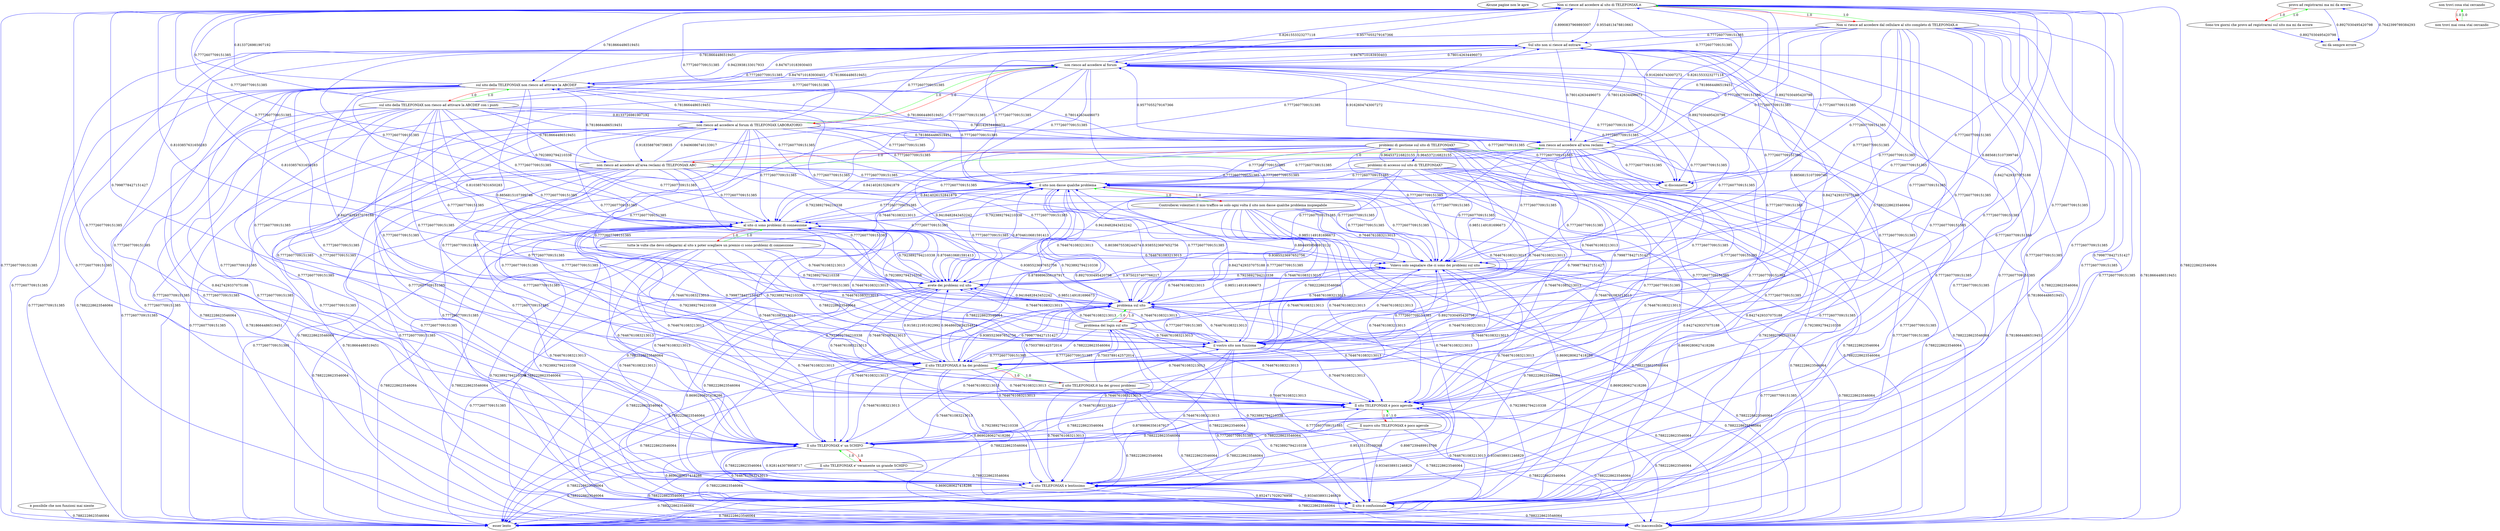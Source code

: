 digraph rawGraph {
"Alcune pagine non le apre";"il sito non dasse qualche problema";"Controllerei volentieri il mio traffico se solo ogni volta il sito non dasse qualche problema inspiegabile";"Il sito TELEFONIAX è poco agevole";"Il nuovo sito TELEFONIAX è poco agevole";"Il sito TELEFONIAX e' un SCHIFO";"Il sito TELEFONIAX e' veramente un grande SCHIFO";"Il sito è confusionale";"Non si riesce ad accedere al sito di TELEFONIAX.it";"Non si riesce ad accedere dal cellulare al sito completo di TELEFONIAX.it";"provo ad registrarmi ma mi da errore";"Sono tre giorni che provo ad registrarmi sul sito ma mi da errore";"Sul sito non si riesce ad entrare";"Volevo solo segnalare che ci sono dei problemi sul sito";"avete dei problemi sul sito";"esser lento";"il sito TELEFONIAX è lentissimo";"il sito TELEFONIAX.it ha dei problemi";"il sito TELEFONIAX.it ha dei grossi problemi";"il vostro sito non funziona";"mi dà sempre errore";"non riesco ad accedere al forum";"non riesco ad accedere al forum di TELEFONIAX LABORATORIO";"non riesco ad accedere all'area reclami";"non riesco ad accedere all'area reclami di TELEFONIAX ABC";"non trovi cosa stai cercando";"non trovi mai cosa stai cercando";"problema sul sito";"problema del login sul sito";"problemi di gestione sul sito di TELEFONIAX?";"problemi di accesso sul sito di TELEFONIAX?";"si disconnette";"sito inaccessibile";"sul sito della TELEFONIAX non riesco ad attivare la ABCDEF";"sul sito della TELEFONIAX non riesco ad attivare la ABCDEF con i punti";"al sito ci sono problemi di connessione";"tutte le volte che devo collegarmi al sito x poter scegliere un premio ci sono problemi di connessione";"è possibile che non funzioni mai niente";"Controllerei volentieri il mio traffico se solo ogni volta il sito non dasse qualche problema inspiegabile" -> "il sito non dasse qualche problema" [label=1.0] [color=green]
"il sito non dasse qualche problema" -> "Controllerei volentieri il mio traffico se solo ogni volta il sito non dasse qualche problema inspiegabile" [label=1.0] [color=red]
"Il nuovo sito TELEFONIAX è poco agevole" -> "Il sito TELEFONIAX è poco agevole" [label=1.0] [color=green]
"Il sito TELEFONIAX è poco agevole" -> "Il nuovo sito TELEFONIAX è poco agevole" [label=1.0] [color=red]
"Il sito TELEFONIAX e' veramente un grande SCHIFO" -> "Il sito TELEFONIAX e' un SCHIFO" [label=1.0] [color=green]
"Il sito TELEFONIAX e' un SCHIFO" -> "Il sito TELEFONIAX e' veramente un grande SCHIFO" [label=1.0] [color=red]
"Il sito TELEFONIAX e' un SCHIFO" -> "Il sito TELEFONIAX è poco agevole" [label=0.8789896356167917] [color=blue]
"Il sito TELEFONIAX è poco agevole" -> "Il sito TELEFONIAX e' un SCHIFO" [label=0.7882228623546064] [color=blue]
"Il sito TELEFONIAX è poco agevole" -> "Il sito è confusionale" [label=0.9334038931246829] [color=blue]
"Il sito è confusionale" -> "Il sito TELEFONIAX è poco agevole" [label=0.7646761083213013] [color=blue]
"il sito non dasse qualche problema" -> "Il sito è confusionale" [label=0.8690280627418286] [color=blue]
"Il sito TELEFONIAX e' un SCHIFO" -> "Il sito è confusionale" [label=0.8690280627418286] [color=blue]
"Non si riesce ad accedere dal cellulare al sito completo di TELEFONIAX.it" -> "Non si riesce ad accedere al sito di TELEFONIAX.it" [label=1.0] [color=green]
"Non si riesce ad accedere al sito di TELEFONIAX.it" -> "Non si riesce ad accedere dal cellulare al sito completo di TELEFONIAX.it" [label=1.0] [color=red]
"Non si riesce ad accedere al sito di TELEFONIAX.it" -> "il sito non dasse qualche problema" [label=0.7772607709151385] [color=blue]
"Sono tre giorni che provo ad registrarmi sul sito ma mi da errore" -> "provo ad registrarmi ma mi da errore" [label=1.0] [color=green]
"provo ad registrarmi ma mi da errore" -> "Sono tre giorni che provo ad registrarmi sul sito ma mi da errore" [label=1.0] [color=red]
"Non si riesce ad accedere al sito di TELEFONIAX.it" -> "Sul sito non si riesce ad entrare" [label=0.9554813478810663] [color=blue]
"Sul sito non si riesce ad entrare" -> "Non si riesce ad accedere al sito di TELEFONIAX.it" [label=0.8990837969893007] [color=blue]
"Sul sito non si riesce ad entrare" -> "il sito non dasse qualche problema" [label=0.7772607709151385] [color=blue]
"Volevo solo segnalare che ci sono dei problemi sul sito" -> "il sito non dasse qualche problema" [label=0.7772607709151385] [color=blue]
"Non si riesce ad accedere al sito di TELEFONIAX.it" -> "avete dei problemi sul sito" [label=0.8103857631650283] [color=blue]
"Sul sito non si riesce ad entrare" -> "avete dei problemi sul sito" [label=0.8103857631650283] [color=blue]
"il sito non dasse qualche problema" -> "avete dei problemi sul sito" [label=0.8704610681591413] [color=blue]
"avete dei problemi sul sito" -> "il sito non dasse qualche problema" [label=0.7772607709151385] [color=blue]
"avete dei problemi sul sito" -> "Volevo solo segnalare che ci sono dei problemi sul sito" [label=0.7923892794210338] [color=blue]
"Volevo solo segnalare che ci sono dei problemi sul sito" -> "avete dei problemi sul sito" [label=0.9750237407766217] [color=blue]
"Il sito è confusionale" -> "esser lento" [label=0.7882228623546064] [color=blue]
"Il sito TELEFONIAX è poco agevole" -> "esser lento" [label=0.7882228623546064] [color=blue]
"il sito TELEFONIAX è lentissimo" -> "Il sito è confusionale" [label=0.9334038931246829] [color=blue]
"Il sito è confusionale" -> "il sito TELEFONIAX è lentissimo" [label=0.8524717029276956] [color=blue]
"il sito TELEFONIAX è lentissimo" -> "esser lento" [label=0.7882228623546064] [color=blue]
"Il sito TELEFONIAX è poco agevole" -> "il sito TELEFONIAX è lentissimo" [label=0.95135135109268] [color=blue]
"il sito TELEFONIAX è lentissimo" -> "Il sito TELEFONIAX è poco agevole" [label=0.8987239489915798] [color=blue]
"il sito non dasse qualche problema" -> "il sito TELEFONIAX è lentissimo" [label=0.7923892794210338] [color=blue]
"Il sito TELEFONIAX e' un SCHIFO" -> "il sito TELEFONIAX è lentissimo" [label=0.9281443078958717] [color=blue]
"il sito TELEFONIAX è lentissimo" -> "Il sito TELEFONIAX e' un SCHIFO" [label=0.7882228623546064] [color=blue]
"il sito TELEFONIAX.it ha dei grossi problemi" -> "il sito TELEFONIAX.it ha dei problemi" [label=1.0] [color=green]
"il sito TELEFONIAX.it ha dei problemi" -> "il sito TELEFONIAX.it ha dei grossi problemi" [label=1.0] [color=red]
"il sito TELEFONIAX.it ha dei problemi" -> "il sito non dasse qualche problema" [label=0.8789896356167917] [color=blue]
"il sito non dasse qualche problema" -> "il sito TELEFONIAX.it ha dei problemi" [label=0.8927030495420798] [color=blue]
"il sito TELEFONIAX.it ha dei problemi" -> "il sito TELEFONIAX è lentissimo" [label=0.7923892794210338] [color=blue]
"Volevo solo segnalare che ci sono dei problemi sul sito" -> "il sito TELEFONIAX.it ha dei problemi" [label=0.8927030495420798] [color=blue]
"il sito TELEFONIAX.it ha dei problemi" -> "avete dei problemi sul sito" [label=0.9648602924254824] [color=blue]
"avete dei problemi sul sito" -> "il sito TELEFONIAX.it ha dei problemi" [label=0.9158121951922992] [color=blue]
"il sito TELEFONIAX.it ha dei problemi" -> "Il sito è confusionale" [label=0.8690280627418286] [color=blue]
"Non si riesce ad accedere al sito di TELEFONIAX.it" -> "il sito TELEFONIAX.it ha dei problemi" [label=0.7998778427151427] [color=blue]
"il sito non dasse qualche problema" -> "il vostro sito non funziona" [label=0.8427429337075188] [color=blue]
"il vostro sito non funziona" -> "il sito non dasse qualche problema" [label=0.7772607709151385] [color=blue]
"Non si riesce ad accedere al sito di TELEFONIAX.it" -> "il vostro sito non funziona" [label=0.8427429337075188] [color=blue]
"Sul sito non si riesce ad entrare" -> "il vostro sito non funziona" [label=0.8427429337075188] [color=blue]
"mi dà sempre errore" -> "provo ad registrarmi ma mi da errore" [label=0.7642399789384293] [color=blue]
"provo ad registrarmi ma mi da errore" -> "mi dà sempre errore" [label=0.8927030495420798] [color=blue]
"Sono tre giorni che provo ad registrarmi sul sito ma mi da errore" -> "mi dà sempre errore" [label=0.8927030495420798] [color=blue]
"non riesco ad accedere al forum di TELEFONIAX LABORATORIO" -> "non riesco ad accedere al forum" [label=1.0] [color=green]
"non riesco ad accedere al forum" -> "non riesco ad accedere al forum di TELEFONIAX LABORATORIO" [label=1.0] [color=red]
"Non si riesce ad accedere al sito di TELEFONIAX.it" -> "non riesco ad accedere al forum" [label=0.9577055279167366] [color=blue]
"non riesco ad accedere al forum" -> "Non si riesce ad accedere al sito di TELEFONIAX.it" [label=0.8261553323277118] [color=blue]
"Sul sito non si riesce ad entrare" -> "non riesco ad accedere al forum" [label=0.8476710183930403] [color=blue]
"non riesco ad accedere al forum" -> "Sul sito non si riesce ad entrare" [label=0.780142634496073] [color=blue]
"non riesco ad accedere all'area reclami di TELEFONIAX ABC" -> "non riesco ad accedere all'area reclami" [label=1.0] [color=green]
"non riesco ad accedere all'area reclami" -> "non riesco ad accedere all'area reclami di TELEFONIAX ABC" [label=1.0] [color=red]
"non riesco ad accedere al forum" -> "non riesco ad accedere all'area reclami" [label=0.9162604743007272] [color=blue]
"non riesco ad accedere all'area reclami" -> "non riesco ad accedere al forum" [label=0.9577055279167366] [color=blue]
"non riesco ad accedere al forum di TELEFONIAX LABORATORIO" -> "non riesco ad accedere all'area reclami di TELEFONIAX ABC" [label=0.9183588706739835] [color=blue]
"non riesco ad accedere all'area reclami di TELEFONIAX ABC" -> "non riesco ad accedere al forum di TELEFONIAX LABORATORIO" [label=0.9406086740133917] [color=blue]
"Non si riesce ad accedere al sito di TELEFONIAX.it" -> "non riesco ad accedere all'area reclami" [label=0.9162604743007272] [color=blue]
"non riesco ad accedere all'area reclami" -> "Non si riesce ad accedere al sito di TELEFONIAX.it" [label=0.8261553323277118] [color=blue]
"non riesco ad accedere all'area reclami" -> "Sul sito non si riesce ad entrare" [label=0.780142634496073] [color=blue]
"Sul sito non si riesce ad entrare" -> "non riesco ad accedere all'area reclami" [label=0.780142634496073] [color=blue]
"non trovi mai cosa stai cercando" -> "non trovi cosa stai cercando" [label=1.0] [color=green]
"non trovi cosa stai cercando" -> "non trovi mai cosa stai cercando" [label=1.0] [color=red]
"problema del login sul sito" -> "problema sul sito" [label=1.0] [color=green]
"problema sul sito" -> "problema del login sul sito" [label=1.0] [color=red]
"problema sul sito" -> "il sito non dasse qualche problema" [label=0.7772607709151385] [color=blue]
"il sito non dasse qualche problema" -> "problema sul sito" [label=0.9385523697652756] [color=blue]
"Volevo solo segnalare che ci sono dei problemi sul sito" -> "problema sul sito" [label=0.9851149181696673] [color=blue]
"avete dei problemi sul sito" -> "problema sul sito" [label=0.9851149181696673] [color=blue]
"problema sul sito" -> "avete dei problemi sul sito" [label=0.9418482843452242] [color=blue]
"Non si riesce ad accedere al sito di TELEFONIAX.it" -> "problema sul sito" [label=0.8856815107399746] [color=blue]
"Sul sito non si riesce ad entrare" -> "problema sul sito" [label=0.8856815107399746] [color=blue]
"il sito TELEFONIAX.it ha dei problemi" -> "problema sul sito" [label=0.9385523697652756] [color=blue]
"problema sul sito" -> "il sito TELEFONIAX.it ha dei problemi" [label=0.7998778427151427] [color=blue]
"il sito TELEFONIAX.it ha dei grossi problemi" -> "problema del login sul sito" [label=0.7503789142572014] [color=blue]
"problemi di gestione sul sito di TELEFONIAX?" -> "il sito non dasse qualche problema" [label=0.7772607709151385] [color=blue]
"problemi di gestione sul sito di TELEFONIAX?" -> "il sito TELEFONIAX è lentissimo" [label=0.8427429337075188] [color=blue]
"problemi di gestione sul sito di TELEFONIAX?" -> "avete dei problemi sul sito" [label=0.9418482843452242] [color=blue]
"problemi di gestione sul sito di TELEFONIAX?" -> "problema sul sito" [label=0.9851149181696673] [color=blue]
"problemi di gestione sul sito di TELEFONIAX?" -> "il sito TELEFONIAX.it ha dei problemi" [label=0.7998778427151427] [color=blue]
"problemi di gestione sul sito di TELEFONIAX?" -> "Il sito TELEFONIAX è poco agevole" [label=0.7772607709151385] [color=blue]
"problemi di accesso sul sito di TELEFONIAX?" -> "il sito non dasse qualche problema" [label=0.7772607709151385] [color=blue]
"problemi di accesso sul sito di TELEFONIAX?" -> "il sito TELEFONIAX è lentissimo" [label=0.8427429337075188] [color=blue]
"problemi di accesso sul sito di TELEFONIAX?" -> "avete dei problemi sul sito" [label=0.9418482843452242] [color=blue]
"problemi di accesso sul sito di TELEFONIAX?" -> "problema sul sito" [label=0.9851149181696673] [color=blue]
"problemi di accesso sul sito di TELEFONIAX?" -> "il sito TELEFONIAX.it ha dei problemi" [label=0.7998778427151427] [color=blue]
"problemi di accesso sul sito di TELEFONIAX?" -> "Il sito TELEFONIAX è poco agevole" [label=0.7772607709151385] [color=blue]
"problemi di gestione sul sito di TELEFONIAX?" -> "problemi di accesso sul sito di TELEFONIAX?" [label=0.964537216823155] [color=blue]
"problemi di accesso sul sito di TELEFONIAX?" -> "problemi di gestione sul sito di TELEFONIAX?" [label=0.964537216823155] [color=blue]
"Non si riesce ad accedere al sito di TELEFONIAX.it" -> "si disconnette" [label=0.8927030495420798] [color=blue]
"Sul sito non si riesce ad entrare" -> "si disconnette" [label=0.8927030495420798] [color=blue]
"il sito non dasse qualche problema" -> "sito inaccessibile" [label=0.7882228623546064] [color=blue]
"il sito TELEFONIAX è lentissimo" -> "sito inaccessibile" [label=0.7882228623546064] [color=blue]
"Il sito TELEFONIAX e' un SCHIFO" -> "sito inaccessibile" [label=0.7882228623546064] [color=blue]
"Volevo solo segnalare che ci sono dei problemi sul sito" -> "sito inaccessibile" [label=0.7882228623546064] [color=blue]
"avete dei problemi sul sito" -> "sito inaccessibile" [label=0.7882228623546064] [color=blue]
"problemi di accesso sul sito di TELEFONIAX?" -> "sito inaccessibile" [label=0.7882228623546064] [color=blue]
"problema sul sito" -> "sito inaccessibile" [label=0.7882228623546064] [color=blue]
"Il sito è confusionale" -> "sito inaccessibile" [label=0.7882228623546064] [color=blue]
"Non si riesce ad accedere al sito di TELEFONIAX.it" -> "sito inaccessibile" [label=0.7882228623546064] [color=blue]
"Sul sito non si riesce ad entrare" -> "sito inaccessibile" [label=0.7882228623546064] [color=blue]
"il sito TELEFONIAX.it ha dei problemi" -> "sito inaccessibile" [label=0.7882228623546064] [color=blue]
"Il sito TELEFONIAX è poco agevole" -> "sito inaccessibile" [label=0.7882228623546064] [color=blue]
"problemi di gestione sul sito di TELEFONIAX?" -> "sito inaccessibile" [label=0.7882228623546064] [color=blue]
"il vostro sito non funziona" -> "sito inaccessibile" [label=0.7882228623546064] [color=blue]
"Controllerei volentieri il mio traffico se solo ogni volta il sito non dasse qualche problema inspiegabile" -> "sito inaccessibile" [label=0.7882228623546064] [color=blue]
"sul sito della TELEFONIAX non riesco ad attivare la ABCDEF con i punti" -> "sul sito della TELEFONIAX non riesco ad attivare la ABCDEF" [label=1.0] [color=green]
"sul sito della TELEFONIAX non riesco ad attivare la ABCDEF" -> "sul sito della TELEFONIAX non riesco ad attivare la ABCDEF con i punti" [label=1.0] [color=red]
"sul sito della TELEFONIAX non riesco ad attivare la ABCDEF" -> "sito inaccessibile" [label=0.7882228623546064] [color=blue]
"sul sito della TELEFONIAX non riesco ad attivare la ABCDEF" -> "non riesco ad accedere all'area reclami" [label=0.780142634496073] [color=blue]
"sul sito della TELEFONIAX non riesco ad attivare la ABCDEF con i punti" -> "non riesco ad accedere all'area reclami di TELEFONIAX ABC" [label=0.7818664486519451] [color=blue]
"sul sito della TELEFONIAX non riesco ad attivare la ABCDEF" -> "il sito non dasse qualche problema" [label=0.7772607709151385] [color=blue]
"sul sito della TELEFONIAX non riesco ad attivare la ABCDEF" -> "il sito TELEFONIAX è lentissimo" [label=0.8427429337075188] [color=blue]
"sul sito della TELEFONIAX non riesco ad attivare la ABCDEF" -> "avete dei problemi sul sito" [label=0.8103857631650283] [color=blue]
"sul sito della TELEFONIAX non riesco ad attivare la ABCDEF" -> "non riesco ad accedere al forum" [label=0.8476710183930403] [color=blue]
"sul sito della TELEFONIAX non riesco ad attivare la ABCDEF con i punti" -> "non riesco ad accedere al forum di TELEFONIAX LABORATORIO" [label=0.8133726981907192] [color=blue]
"sul sito della TELEFONIAX non riesco ad attivare la ABCDEF" -> "problema sul sito" [label=0.8856815107399746] [color=blue]
"Non si riesce ad accedere al sito di TELEFONIAX.it" -> "sul sito della TELEFONIAX non riesco ad attivare la ABCDEF" [label=0.7818664486519451] [color=blue]
"sul sito della TELEFONIAX non riesco ad attivare la ABCDEF" -> "Non si riesce ad accedere al sito di TELEFONIAX.it" [label=0.8133726981907192] [color=blue]
"Sul sito non si riesce ad entrare" -> "sul sito della TELEFONIAX non riesco ad attivare la ABCDEF" [label=0.8476710183930403] [color=blue]
"sul sito della TELEFONIAX non riesco ad attivare la ABCDEF" -> "Sul sito non si riesce ad entrare" [label=0.9423938133017933] [color=blue]
"sul sito della TELEFONIAX non riesco ad attivare la ABCDEF" -> "Il sito TELEFONIAX è poco agevole" [label=0.7772607709151385] [color=blue]
"sul sito della TELEFONIAX non riesco ad attivare la ABCDEF" -> "il vostro sito non funziona" [label=0.8427429337075188] [color=blue]
"sul sito della TELEFONIAX non riesco ad attivare la ABCDEF con i punti" -> "sito inaccessibile" [label=0.7882228623546064] [color=blue]
"sul sito della TELEFONIAX non riesco ad attivare la ABCDEF con i punti" -> "non riesco ad accedere all'area reclami" [label=0.780142634496073] [color=blue]
"sul sito della TELEFONIAX non riesco ad attivare la ABCDEF con i punti" -> "il sito non dasse qualche problema" [label=0.7772607709151385] [color=blue]
"sul sito della TELEFONIAX non riesco ad attivare la ABCDEF con i punti" -> "il sito TELEFONIAX è lentissimo" [label=0.7772607709151385] [color=blue]
"tutte le volte che devo collegarmi al sito x poter scegliere un premio ci sono problemi di connessione" -> "al sito ci sono problemi di connessione" [label=1.0] [color=green]
"al sito ci sono problemi di connessione" -> "tutte le volte che devo collegarmi al sito x poter scegliere un premio ci sono problemi di connessione" [label=1.0] [color=red]
"al sito ci sono problemi di connessione" -> "sito inaccessibile" [label=0.7882228623546064] [color=blue]
"al sito ci sono problemi di connessione" -> "il sito non dasse qualche problema" [label=0.7772607709151385] [color=blue]
"Volevo solo segnalare che ci sono dei problemi sul sito" -> "al sito ci sono problemi di connessione" [label=0.8844959566913121] [color=blue]
"al sito ci sono problemi di connessione" -> "Volevo solo segnalare che ci sono dei problemi sul sito" [label=0.8038675538244574] [color=blue]
"al sito ci sono problemi di connessione" -> "problema sul sito" [label=0.9385523697652756] [color=blue]
"problemi di accesso sul sito di TELEFONIAX?" -> "al sito ci sono problemi di connessione" [label=0.8414026152841879] [color=blue]
"al sito ci sono problemi di connessione" -> "il sito TELEFONIAX.it ha dei problemi" [label=0.7998778427151427] [color=blue]
"al sito ci sono problemi di connessione" -> "avete dei problemi sul sito" [label=0.8704610681591413] [color=blue]
"problemi di gestione sul sito di TELEFONIAX?" -> "al sito ci sono problemi di connessione" [label=0.8414026152841879] [color=blue]
"è possibile che non funzioni mai niente" -> "esser lento" [label=0.7882228623546064] [color=blue]
"il sito non dasse qualche problema" -> "esser lento" [label=0.7882228623546064] [color=blue]
"il sito non dasse qualche problema" -> "Il sito TELEFONIAX è poco agevole" [label=0.7646761083213013] [color=blue]
"il sito non dasse qualche problema" -> "Volevo solo segnalare che ci sono dei problemi sul sito" [label=0.7772607709151385] [color=blue]
"il sito non dasse qualche problema" -> "Il sito TELEFONIAX e' un SCHIFO" [label=0.7882228623546064] [color=blue]
"Controllerei volentieri il mio traffico se solo ogni volta il sito non dasse qualche problema inspiegabile" -> "Il sito è confusionale" [label=0.8690280627418286] [color=blue]
"Controllerei volentieri il mio traffico se solo ogni volta il sito non dasse qualche problema inspiegabile" -> "problema sul sito" [label=0.9385523697652756] [color=blue]
"Controllerei volentieri il mio traffico se solo ogni volta il sito non dasse qualche problema inspiegabile" -> "esser lento" [label=0.7882228623546064] [color=blue]
"Controllerei volentieri il mio traffico se solo ogni volta il sito non dasse qualche problema inspiegabile" -> "il sito TELEFONIAX.it ha dei problemi" [label=0.7882228623546064] [color=blue]
"Controllerei volentieri il mio traffico se solo ogni volta il sito non dasse qualche problema inspiegabile" -> "Il sito TELEFONIAX è poco agevole" [label=0.7646761083213013] [color=blue]
"Controllerei volentieri il mio traffico se solo ogni volta il sito non dasse qualche problema inspiegabile" -> "il sito TELEFONIAX è lentissimo" [label=0.7646761083213013] [color=blue]
"Controllerei volentieri il mio traffico se solo ogni volta il sito non dasse qualche problema inspiegabile" -> "il vostro sito non funziona" [label=0.7646761083213013] [color=blue]
"Controllerei volentieri il mio traffico se solo ogni volta il sito non dasse qualche problema inspiegabile" -> "Volevo solo segnalare che ci sono dei problemi sul sito" [label=0.7646761083213013] [color=blue]
"Controllerei volentieri il mio traffico se solo ogni volta il sito non dasse qualche problema inspiegabile" -> "Il sito TELEFONIAX e' un SCHIFO" [label=0.7646761083213013] [color=blue]
"Controllerei volentieri il mio traffico se solo ogni volta il sito non dasse qualche problema inspiegabile" -> "avete dei problemi sul sito" [label=0.7646761083213013] [color=blue]
"Il nuovo sito TELEFONIAX è poco agevole" -> "Il sito è confusionale" [label=0.9334038931246829] [color=blue]
"Il nuovo sito TELEFONIAX è poco agevole" -> "esser lento" [label=0.7882228623546064] [color=blue]
"Il nuovo sito TELEFONIAX è poco agevole" -> "sito inaccessibile" [label=0.7882228623546064] [color=blue]
"Il nuovo sito TELEFONIAX è poco agevole" -> "il sito TELEFONIAX è lentissimo" [label=0.7882228623546064] [color=blue]
"Il nuovo sito TELEFONIAX è poco agevole" -> "Il sito TELEFONIAX e' un SCHIFO" [label=0.7882228623546064] [color=blue]
"Il sito TELEFONIAX e' un SCHIFO" -> "esser lento" [label=0.7882228623546064] [color=blue]
"Il sito TELEFONIAX e' veramente un grande SCHIFO" -> "Il sito è confusionale" [label=0.8690280627418286] [color=blue]
"Il sito TELEFONIAX e' veramente un grande SCHIFO" -> "esser lento" [label=0.7882228623546064] [color=blue]
"Il sito TELEFONIAX e' veramente un grande SCHIFO" -> "sito inaccessibile" [label=0.7882228623546064] [color=blue]
"Il sito TELEFONIAX e' veramente un grande SCHIFO" -> "Il sito TELEFONIAX è poco agevole" [label=0.7882228623546064] [color=blue]
"Il sito TELEFONIAX e' veramente un grande SCHIFO" -> "il sito TELEFONIAX è lentissimo" [label=0.7882228623546064] [color=blue]
"Il sito è confusionale" -> "Il sito TELEFONIAX e' un SCHIFO" [label=0.7646761083213013] [color=blue]
"Non si riesce ad accedere al sito di TELEFONIAX.it" -> "Il sito è confusionale" [label=0.7998778427151427] [color=blue]
"Non si riesce ad accedere al sito di TELEFONIAX.it" -> "esser lento" [label=0.7772607709151385] [color=blue]
"Non si riesce ad accedere al sito di TELEFONIAX.it" -> "Il sito TELEFONIAX è poco agevole" [label=0.7772607709151385] [color=blue]
"Non si riesce ad accedere al sito di TELEFONIAX.it" -> "il sito TELEFONIAX è lentissimo" [label=0.7772607709151385] [color=blue]
"Non si riesce ad accedere al sito di TELEFONIAX.it" -> "Volevo solo segnalare che ci sono dei problemi sul sito" [label=0.7772607709151385] [color=blue]
"Non si riesce ad accedere al sito di TELEFONIAX.it" -> "Il sito TELEFONIAX e' un SCHIFO" [label=0.7772607709151385] [color=blue]
"Non si riesce ad accedere dal cellulare al sito completo di TELEFONIAX.it" -> "sul sito della TELEFONIAX non riesco ad attivare la ABCDEF" [label=0.7818664486519451] [color=blue]
"Non si riesce ad accedere dal cellulare al sito completo di TELEFONIAX.it" -> "non riesco ad accedere all'area reclami" [label=0.7818664486519451] [color=blue]
"Non si riesce ad accedere dal cellulare al sito completo di TELEFONIAX.it" -> "sito inaccessibile" [label=0.7818664486519451] [color=blue]
"Non si riesce ad accedere dal cellulare al sito completo di TELEFONIAX.it" -> "il sito non dasse qualche problema" [label=0.7772607709151385] [color=blue]
"Non si riesce ad accedere dal cellulare al sito completo di TELEFONIAX.it" -> "il sito TELEFONIAX è lentissimo" [label=0.7772607709151385] [color=blue]
"Non si riesce ad accedere dal cellulare al sito completo di TELEFONIAX.it" -> "Il sito TELEFONIAX e' un SCHIFO" [label=0.7772607709151385] [color=blue]
"Non si riesce ad accedere dal cellulare al sito completo di TELEFONIAX.it" -> "Volevo solo segnalare che ci sono dei problemi sul sito" [label=0.7772607709151385] [color=blue]
"Non si riesce ad accedere dal cellulare al sito completo di TELEFONIAX.it" -> "avete dei problemi sul sito" [label=0.7772607709151385] [color=blue]
"Non si riesce ad accedere dal cellulare al sito completo di TELEFONIAX.it" -> "non riesco ad accedere al forum" [label=0.7772607709151385] [color=blue]
"Non si riesce ad accedere dal cellulare al sito completo di TELEFONIAX.it" -> "problema sul sito" [label=0.7772607709151385] [color=blue]
"Non si riesce ad accedere dal cellulare al sito completo di TELEFONIAX.it" -> "Il sito è confusionale" [label=0.7772607709151385] [color=blue]
"Non si riesce ad accedere dal cellulare al sito completo di TELEFONIAX.it" -> "Sul sito non si riesce ad entrare" [label=0.7772607709151385] [color=blue]
"Non si riesce ad accedere dal cellulare al sito completo di TELEFONIAX.it" -> "esser lento" [label=0.7772607709151385] [color=blue]
"Non si riesce ad accedere dal cellulare al sito completo di TELEFONIAX.it" -> "si disconnette" [label=0.7772607709151385] [color=blue]
"Non si riesce ad accedere dal cellulare al sito completo di TELEFONIAX.it" -> "il sito TELEFONIAX.it ha dei problemi" [label=0.7772607709151385] [color=blue]
"Non si riesce ad accedere dal cellulare al sito completo di TELEFONIAX.it" -> "Il sito TELEFONIAX è poco agevole" [label=0.7772607709151385] [color=blue]
"Non si riesce ad accedere dal cellulare al sito completo di TELEFONIAX.it" -> "il vostro sito non funziona" [label=0.7772607709151385] [color=blue]
"Sul sito non si riesce ad entrare" -> "il sito TELEFONIAX è lentissimo" [label=0.7772607709151385] [color=blue]
"Sul sito non si riesce ad entrare" -> "Volevo solo segnalare che ci sono dei problemi sul sito" [label=0.7772607709151385] [color=blue]
"Sul sito non si riesce ad entrare" -> "Il sito TELEFONIAX e' un SCHIFO" [label=0.7772607709151385] [color=blue]
"Sul sito non si riesce ad entrare" -> "Il sito è confusionale" [label=0.7772607709151385] [color=blue]
"Sul sito non si riesce ad entrare" -> "esser lento" [label=0.7772607709151385] [color=blue]
"Sul sito non si riesce ad entrare" -> "il sito TELEFONIAX.it ha dei problemi" [label=0.7882228623546064] [color=blue]
"Sul sito non si riesce ad entrare" -> "Il sito TELEFONIAX è poco agevole" [label=0.7772607709151385] [color=blue]
"Volevo solo segnalare che ci sono dei problemi sul sito" -> "il sito TELEFONIAX è lentissimo" [label=0.7882228623546064] [color=blue]
"Volevo solo segnalare che ci sono dei problemi sul sito" -> "Il sito TELEFONIAX e' un SCHIFO" [label=0.7646761083213013] [color=blue]
"Volevo solo segnalare che ci sono dei problemi sul sito" -> "Il sito è confusionale" [label=0.8690280627418286] [color=blue]
"Volevo solo segnalare che ci sono dei problemi sul sito" -> "esser lento" [label=0.7772607709151385] [color=blue]
"Volevo solo segnalare che ci sono dei problemi sul sito" -> "Il sito TELEFONIAX è poco agevole" [label=0.7646761083213013] [color=blue]
"Volevo solo segnalare che ci sono dei problemi sul sito" -> "il vostro sito non funziona" [label=0.7646761083213013] [color=blue]
"avete dei problemi sul sito" -> "il sito TELEFONIAX è lentissimo" [label=0.7882228623546064] [color=blue]
"avete dei problemi sul sito" -> "Il sito TELEFONIAX e' un SCHIFO" [label=0.7646761083213013] [color=blue]
"avete dei problemi sul sito" -> "al sito ci sono problemi di connessione" [label=0.7923892794210338] [color=blue]
"avete dei problemi sul sito" -> "Il sito è confusionale" [label=0.8690280627418286] [color=blue]
"avete dei problemi sul sito" -> "esser lento" [label=0.7772607709151385] [color=blue]
"avete dei problemi sul sito" -> "Il sito TELEFONIAX è poco agevole" [label=0.7646761083213013] [color=blue]
"avete dei problemi sul sito" -> "il vostro sito non funziona" [label=0.7646761083213013] [color=blue]
"il sito TELEFONIAX.it ha dei problemi" -> "Volevo solo segnalare che ci sono dei problemi sul sito" [label=0.7772607709151385] [color=blue]
"il sito TELEFONIAX.it ha dei problemi" -> "Il sito TELEFONIAX e' un SCHIFO" [label=0.7646761083213013] [color=blue]
"il sito TELEFONIAX.it ha dei problemi" -> "al sito ci sono problemi di connessione" [label=0.7923892794210338] [color=blue]
"il sito TELEFONIAX.it ha dei problemi" -> "esser lento" [label=0.7882228623546064] [color=blue]
"il sito TELEFONIAX.it ha dei problemi" -> "Il sito TELEFONIAX è poco agevole" [label=0.7646761083213013] [color=blue]
"il sito TELEFONIAX.it ha dei problemi" -> "il vostro sito non funziona" [label=0.7772607709151385] [color=blue]
"il sito TELEFONIAX.it ha dei grossi problemi" -> "sito inaccessibile" [label=0.7882228623546064] [color=blue]
"il sito TELEFONIAX.it ha dei grossi problemi" -> "il sito non dasse qualche problema" [label=0.7646761083213013] [color=blue]
"il sito TELEFONIAX.it ha dei grossi problemi" -> "il sito TELEFONIAX è lentissimo" [label=0.7646761083213013] [color=blue]
"il sito TELEFONIAX.it ha dei grossi problemi" -> "Volevo solo segnalare che ci sono dei problemi sul sito" [label=0.7646761083213013] [color=blue]
"il sito TELEFONIAX.it ha dei grossi problemi" -> "Il sito TELEFONIAX e' un SCHIFO" [label=0.7646761083213013] [color=blue]
"il sito TELEFONIAX.it ha dei grossi problemi" -> "avete dei problemi sul sito" [label=0.7646761083213013] [color=blue]
"il sito TELEFONIAX.it ha dei grossi problemi" -> "al sito ci sono problemi di connessione" [label=0.7923892794210338] [color=blue]
"il sito TELEFONIAX.it ha dei grossi problemi" -> "Il sito è confusionale" [label=0.7923892794210338] [color=blue]
"il sito TELEFONIAX.it ha dei grossi problemi" -> "problema sul sito" [label=0.7503789142572014] [color=blue]
"il sito TELEFONIAX.it ha dei grossi problemi" -> "esser lento" [label=0.7882228623546064] [color=blue]
"il sito TELEFONIAX.it ha dei grossi problemi" -> "Il sito TELEFONIAX è poco agevole" [label=0.7646761083213013] [color=blue]
"il sito TELEFONIAX.it ha dei grossi problemi" -> "il vostro sito non funziona" [label=0.7646761083213013] [color=blue]
"il vostro sito non funziona" -> "il sito TELEFONIAX è lentissimo" [label=0.7646761083213013] [color=blue]
"il vostro sito non funziona" -> "Volevo solo segnalare che ci sono dei problemi sul sito" [label=0.7646761083213013] [color=blue]
"il vostro sito non funziona" -> "Il sito TELEFONIAX e' un SCHIFO" [label=0.7646761083213013] [color=blue]
"il vostro sito non funziona" -> "avete dei problemi sul sito" [label=0.7646761083213013] [color=blue]
"il vostro sito non funziona" -> "Il sito è confusionale" [label=0.7772607709151385] [color=blue]
"il vostro sito non funziona" -> "problema sul sito" [label=0.7772607709151385] [color=blue]
"il vostro sito non funziona" -> "esser lento" [label=0.7772607709151385] [color=blue]
"il vostro sito non funziona" -> "il sito TELEFONIAX.it ha dei problemi" [label=0.7772607709151385] [color=blue]
"il vostro sito non funziona" -> "Il sito TELEFONIAX è poco agevole" [label=0.7646761083213013] [color=blue]
"non riesco ad accedere al forum" -> "sul sito della TELEFONIAX non riesco ad attivare la ABCDEF" [label=0.7818664486519451] [color=blue]
"non riesco ad accedere al forum" -> "sito inaccessibile" [label=0.7818664486519451] [color=blue]
"non riesco ad accedere al forum" -> "il sito non dasse qualche problema" [label=0.7772607709151385] [color=blue]
"non riesco ad accedere al forum" -> "il sito TELEFONIAX è lentissimo" [label=0.7772607709151385] [color=blue]
"non riesco ad accedere al forum" -> "Volevo solo segnalare che ci sono dei problemi sul sito" [label=0.7772607709151385] [color=blue]
"non riesco ad accedere al forum" -> "Il sito TELEFONIAX e' un SCHIFO" [label=0.7772607709151385] [color=blue]
"non riesco ad accedere al forum" -> "avete dei problemi sul sito" [label=0.7772607709151385] [color=blue]
"non riesco ad accedere al forum" -> "Il sito è confusionale" [label=0.7772607709151385] [color=blue]
"non riesco ad accedere al forum" -> "problema sul sito" [label=0.7772607709151385] [color=blue]
"non riesco ad accedere al forum" -> "esser lento" [label=0.7772607709151385] [color=blue]
"non riesco ad accedere al forum" -> "si disconnette" [label=0.7772607709151385] [color=blue]
"non riesco ad accedere al forum" -> "il sito TELEFONIAX.it ha dei problemi" [label=0.7772607709151385] [color=blue]
"non riesco ad accedere al forum" -> "Il sito TELEFONIAX è poco agevole" [label=0.7772607709151385] [color=blue]
"non riesco ad accedere al forum" -> "il vostro sito non funziona" [label=0.7772607709151385] [color=blue]
"non riesco ad accedere al forum di TELEFONIAX LABORATORIO" -> "sul sito della TELEFONIAX non riesco ad attivare la ABCDEF" [label=0.7818664486519451] [color=blue]
"non riesco ad accedere al forum di TELEFONIAX LABORATORIO" -> "sito inaccessibile" [label=0.7818664486519451] [color=blue]
"non riesco ad accedere al forum di TELEFONIAX LABORATORIO" -> "non riesco ad accedere all'area reclami" [label=0.7818664486519451] [color=blue]
"non riesco ad accedere al forum di TELEFONIAX LABORATORIO" -> "il sito non dasse qualche problema" [label=0.7772607709151385] [color=blue]
"non riesco ad accedere al forum di TELEFONIAX LABORATORIO" -> "il sito TELEFONIAX è lentissimo" [label=0.7772607709151385] [color=blue]
"non riesco ad accedere al forum di TELEFONIAX LABORATORIO" -> "Il sito TELEFONIAX e' un SCHIFO" [label=0.7772607709151385] [color=blue]
"non riesco ad accedere al forum di TELEFONIAX LABORATORIO" -> "Volevo solo segnalare che ci sono dei problemi sul sito" [label=0.7772607709151385] [color=blue]
"non riesco ad accedere al forum di TELEFONIAX LABORATORIO" -> "avete dei problemi sul sito" [label=0.7772607709151385] [color=blue]
"non riesco ad accedere al forum di TELEFONIAX LABORATORIO" -> "problema sul sito" [label=0.7772607709151385] [color=blue]
"non riesco ad accedere al forum di TELEFONIAX LABORATORIO" -> "Il sito è confusionale" [label=0.7772607709151385] [color=blue]
"non riesco ad accedere al forum di TELEFONIAX LABORATORIO" -> "Non si riesce ad accedere al sito di TELEFONIAX.it" [label=0.7772607709151385] [color=blue]
"non riesco ad accedere al forum di TELEFONIAX LABORATORIO" -> "Sul sito non si riesce ad entrare" [label=0.7772607709151385] [color=blue]
"non riesco ad accedere al forum di TELEFONIAX LABORATORIO" -> "esser lento" [label=0.7772607709151385] [color=blue]
"non riesco ad accedere al forum di TELEFONIAX LABORATORIO" -> "si disconnette" [label=0.7772607709151385] [color=blue]
"non riesco ad accedere al forum di TELEFONIAX LABORATORIO" -> "il sito TELEFONIAX.it ha dei problemi" [label=0.7772607709151385] [color=blue]
"non riesco ad accedere al forum di TELEFONIAX LABORATORIO" -> "Il sito TELEFONIAX è poco agevole" [label=0.7772607709151385] [color=blue]
"non riesco ad accedere al forum di TELEFONIAX LABORATORIO" -> "il vostro sito non funziona" [label=0.7772607709151385] [color=blue]
"non riesco ad accedere all'area reclami" -> "sul sito della TELEFONIAX non riesco ad attivare la ABCDEF" [label=0.7818664486519451] [color=blue]
"non riesco ad accedere all'area reclami" -> "sito inaccessibile" [label=0.7818664486519451] [color=blue]
"non riesco ad accedere all'area reclami" -> "il sito non dasse qualche problema" [label=0.7772607709151385] [color=blue]
"non riesco ad accedere all'area reclami" -> "il sito TELEFONIAX è lentissimo" [label=0.7772607709151385] [color=blue]
"non riesco ad accedere all'area reclami" -> "Il sito TELEFONIAX e' un SCHIFO" [label=0.7772607709151385] [color=blue]
"non riesco ad accedere all'area reclami" -> "Volevo solo segnalare che ci sono dei problemi sul sito" [label=0.7772607709151385] [color=blue]
"non riesco ad accedere all'area reclami" -> "avete dei problemi sul sito" [label=0.7772607709151385] [color=blue]
"non riesco ad accedere all'area reclami" -> "problema sul sito" [label=0.7772607709151385] [color=blue]
"non riesco ad accedere all'area reclami" -> "Il sito è confusionale" [label=0.7772607709151385] [color=blue]
"non riesco ad accedere all'area reclami" -> "esser lento" [label=0.7772607709151385] [color=blue]
"non riesco ad accedere all'area reclami" -> "si disconnette" [label=0.7772607709151385] [color=blue]
"non riesco ad accedere all'area reclami" -> "il sito TELEFONIAX.it ha dei problemi" [label=0.7772607709151385] [color=blue]
"non riesco ad accedere all'area reclami" -> "Il sito TELEFONIAX è poco agevole" [label=0.7772607709151385] [color=blue]
"non riesco ad accedere all'area reclami" -> "il vostro sito non funziona" [label=0.7772607709151385] [color=blue]
"non riesco ad accedere all'area reclami di TELEFONIAX ABC" -> "sul sito della TELEFONIAX non riesco ad attivare la ABCDEF" [label=0.7818664486519451] [color=blue]
"non riesco ad accedere all'area reclami di TELEFONIAX ABC" -> "sito inaccessibile" [label=0.7818664486519451] [color=blue]
"non riesco ad accedere all'area reclami di TELEFONIAX ABC" -> "il sito non dasse qualche problema" [label=0.7772607709151385] [color=blue]
"non riesco ad accedere all'area reclami di TELEFONIAX ABC" -> "il sito TELEFONIAX è lentissimo" [label=0.7772607709151385] [color=blue]
"non riesco ad accedere all'area reclami di TELEFONIAX ABC" -> "Volevo solo segnalare che ci sono dei problemi sul sito" [label=0.7772607709151385] [color=blue]
"non riesco ad accedere all'area reclami di TELEFONIAX ABC" -> "Il sito TELEFONIAX e' un SCHIFO" [label=0.7772607709151385] [color=blue]
"non riesco ad accedere all'area reclami di TELEFONIAX ABC" -> "avete dei problemi sul sito" [label=0.7772607709151385] [color=blue]
"non riesco ad accedere all'area reclami di TELEFONIAX ABC" -> "non riesco ad accedere al forum" [label=0.7772607709151385] [color=blue]
"non riesco ad accedere all'area reclami di TELEFONIAX ABC" -> "Non si riesce ad accedere al sito di TELEFONIAX.it" [label=0.7772607709151385] [color=blue]
"non riesco ad accedere all'area reclami di TELEFONIAX ABC" -> "Il sito è confusionale" [label=0.7772607709151385] [color=blue]
"non riesco ad accedere all'area reclami di TELEFONIAX ABC" -> "problema sul sito" [label=0.7772607709151385] [color=blue]
"non riesco ad accedere all'area reclami di TELEFONIAX ABC" -> "Sul sito non si riesce ad entrare" [label=0.7772607709151385] [color=blue]
"non riesco ad accedere all'area reclami di TELEFONIAX ABC" -> "esser lento" [label=0.7772607709151385] [color=blue]
"non riesco ad accedere all'area reclami di TELEFONIAX ABC" -> "si disconnette" [label=0.7772607709151385] [color=blue]
"non riesco ad accedere all'area reclami di TELEFONIAX ABC" -> "il sito TELEFONIAX.it ha dei problemi" [label=0.7772607709151385] [color=blue]
"non riesco ad accedere all'area reclami di TELEFONIAX ABC" -> "Il sito TELEFONIAX è poco agevole" [label=0.7772607709151385] [color=blue]
"non riesco ad accedere all'area reclami di TELEFONIAX ABC" -> "il vostro sito non funziona" [label=0.7772607709151385] [color=blue]
"problema sul sito" -> "il sito TELEFONIAX è lentissimo" [label=0.7646761083213013] [color=blue]
"problema sul sito" -> "Volevo solo segnalare che ci sono dei problemi sul sito" [label=0.7646761083213013] [color=blue]
"problema sul sito" -> "Il sito TELEFONIAX e' un SCHIFO" [label=0.7646761083213013] [color=blue]
"problema sul sito" -> "al sito ci sono problemi di connessione" [label=0.7923892794210338] [color=blue]
"problema sul sito" -> "Il sito è confusionale" [label=0.7923892794210338] [color=blue]
"problema sul sito" -> "esser lento" [label=0.7882228623546064] [color=blue]
"problema sul sito" -> "Il sito TELEFONIAX è poco agevole" [label=0.7646761083213013] [color=blue]
"problema sul sito" -> "il vostro sito non funziona" [label=0.7646761083213013] [color=blue]
"problema del login sul sito" -> "sito inaccessibile" [label=0.7882228623546064] [color=blue]
"problema del login sul sito" -> "il sito non dasse qualche problema" [label=0.7646761083213013] [color=blue]
"problema del login sul sito" -> "il sito TELEFONIAX è lentissimo" [label=0.7646761083213013] [color=blue]
"problema del login sul sito" -> "Volevo solo segnalare che ci sono dei problemi sul sito" [label=0.7646761083213013] [color=blue]
"problema del login sul sito" -> "Il sito TELEFONIAX e' un SCHIFO" [label=0.7646761083213013] [color=blue]
"problema del login sul sito" -> "avete dei problemi sul sito" [label=0.7646761083213013] [color=blue]
"problema del login sul sito" -> "al sito ci sono problemi di connessione" [label=0.7923892794210338] [color=blue]
"problema del login sul sito" -> "Il sito è confusionale" [label=0.7923892794210338] [color=blue]
"problema del login sul sito" -> "esser lento" [label=0.7882228623546064] [color=blue]
"problema del login sul sito" -> "il sito TELEFONIAX.it ha dei problemi" [label=0.7882228623546064] [color=blue]
"problema del login sul sito" -> "Il sito TELEFONIAX è poco agevole" [label=0.7646761083213013] [color=blue]
"problema del login sul sito" -> "il vostro sito non funziona" [label=0.7646761083213013] [color=blue]
"problemi di gestione sul sito di TELEFONIAX?" -> "Il sito TELEFONIAX e' un SCHIFO" [label=0.7646761083213013] [color=blue]
"problemi di gestione sul sito di TELEFONIAX?" -> "Volevo solo segnalare che ci sono dei problemi sul sito" [label=0.7772607709151385] [color=blue]
"problemi di gestione sul sito di TELEFONIAX?" -> "Il sito è confusionale" [label=0.7923892794210338] [color=blue]
"problemi di gestione sul sito di TELEFONIAX?" -> "esser lento" [label=0.7882228623546064] [color=blue]
"problemi di gestione sul sito di TELEFONIAX?" -> "il vostro sito non funziona" [label=0.7646761083213013] [color=blue]
"problemi di accesso sul sito di TELEFONIAX?" -> "Il sito TELEFONIAX e' un SCHIFO" [label=0.7646761083213013] [color=blue]
"problemi di accesso sul sito di TELEFONIAX?" -> "Volevo solo segnalare che ci sono dei problemi sul sito" [label=0.7772607709151385] [color=blue]
"problemi di accesso sul sito di TELEFONIAX?" -> "Il sito è confusionale" [label=0.7923892794210338] [color=blue]
"problemi di accesso sul sito di TELEFONIAX?" -> "esser lento" [label=0.7882228623546064] [color=blue]
"problemi di accesso sul sito di TELEFONIAX?" -> "il vostro sito non funziona" [label=0.7646761083213013] [color=blue]
"sul sito della TELEFONIAX non riesco ad attivare la ABCDEF" -> "Il sito TELEFONIAX e' un SCHIFO" [label=0.7772607709151385] [color=blue]
"sul sito della TELEFONIAX non riesco ad attivare la ABCDEF" -> "Volevo solo segnalare che ci sono dei problemi sul sito" [label=0.7772607709151385] [color=blue]
"sul sito della TELEFONIAX non riesco ad attivare la ABCDEF" -> "al sito ci sono problemi di connessione" [label=0.7923892794210338] [color=blue]
"sul sito della TELEFONIAX non riesco ad attivare la ABCDEF" -> "Il sito è confusionale" [label=0.7772607709151385] [color=blue]
"sul sito della TELEFONIAX non riesco ad attivare la ABCDEF" -> "esser lento" [label=0.7772607709151385] [color=blue]
"sul sito della TELEFONIAX non riesco ad attivare la ABCDEF" -> "si disconnette" [label=0.7772607709151385] [color=blue]
"sul sito della TELEFONIAX non riesco ad attivare la ABCDEF" -> "il sito TELEFONIAX.it ha dei problemi" [label=0.7772607709151385] [color=blue]
"sul sito della TELEFONIAX non riesco ad attivare la ABCDEF con i punti" -> "Volevo solo segnalare che ci sono dei problemi sul sito" [label=0.7772607709151385] [color=blue]
"sul sito della TELEFONIAX non riesco ad attivare la ABCDEF con i punti" -> "Il sito TELEFONIAX e' un SCHIFO" [label=0.7772607709151385] [color=blue]
"sul sito della TELEFONIAX non riesco ad attivare la ABCDEF con i punti" -> "avete dei problemi sul sito" [label=0.7772607709151385] [color=blue]
"sul sito della TELEFONIAX non riesco ad attivare la ABCDEF con i punti" -> "al sito ci sono problemi di connessione" [label=0.7772607709151385] [color=blue]
"sul sito della TELEFONIAX non riesco ad attivare la ABCDEF con i punti" -> "non riesco ad accedere al forum" [label=0.7772607709151385] [color=blue]
"sul sito della TELEFONIAX non riesco ad attivare la ABCDEF con i punti" -> "Non si riesce ad accedere al sito di TELEFONIAX.it" [label=0.7772607709151385] [color=blue]
"sul sito della TELEFONIAX non riesco ad attivare la ABCDEF con i punti" -> "problema sul sito" [label=0.7772607709151385] [color=blue]
"sul sito della TELEFONIAX non riesco ad attivare la ABCDEF con i punti" -> "Il sito è confusionale" [label=0.7772607709151385] [color=blue]
"sul sito della TELEFONIAX non riesco ad attivare la ABCDEF con i punti" -> "Sul sito non si riesce ad entrare" [label=0.7772607709151385] [color=blue]
"sul sito della TELEFONIAX non riesco ad attivare la ABCDEF con i punti" -> "esser lento" [label=0.7772607709151385] [color=blue]
"sul sito della TELEFONIAX non riesco ad attivare la ABCDEF con i punti" -> "si disconnette" [label=0.7772607709151385] [color=blue]
"sul sito della TELEFONIAX non riesco ad attivare la ABCDEF con i punti" -> "il sito TELEFONIAX.it ha dei problemi" [label=0.7772607709151385] [color=blue]
"sul sito della TELEFONIAX non riesco ad attivare la ABCDEF con i punti" -> "Il sito TELEFONIAX è poco agevole" [label=0.7772607709151385] [color=blue]
"sul sito della TELEFONIAX non riesco ad attivare la ABCDEF con i punti" -> "il vostro sito non funziona" [label=0.7772607709151385] [color=blue]
"al sito ci sono problemi di connessione" -> "il sito TELEFONIAX è lentissimo" [label=0.7646761083213013] [color=blue]
"al sito ci sono problemi di connessione" -> "Il sito TELEFONIAX e' un SCHIFO" [label=0.7646761083213013] [color=blue]
"al sito ci sono problemi di connessione" -> "Il sito è confusionale" [label=0.7923892794210338] [color=blue]
"al sito ci sono problemi di connessione" -> "esser lento" [label=0.7882228623546064] [color=blue]
"al sito ci sono problemi di connessione" -> "Il sito TELEFONIAX è poco agevole" [label=0.7646761083213013] [color=blue]
"al sito ci sono problemi di connessione" -> "il vostro sito non funziona" [label=0.7646761083213013] [color=blue]
"tutte le volte che devo collegarmi al sito x poter scegliere un premio ci sono problemi di connessione" -> "sito inaccessibile" [label=0.7882228623546064] [color=blue]
"tutte le volte che devo collegarmi al sito x poter scegliere un premio ci sono problemi di connessione" -> "il sito non dasse qualche problema" [label=0.7646761083213013] [color=blue]
"tutte le volte che devo collegarmi al sito x poter scegliere un premio ci sono problemi di connessione" -> "il sito TELEFONIAX è lentissimo" [label=0.7646761083213013] [color=blue]
"tutte le volte che devo collegarmi al sito x poter scegliere un premio ci sono problemi di connessione" -> "Volevo solo segnalare che ci sono dei problemi sul sito" [label=0.7646761083213013] [color=blue]
"tutte le volte che devo collegarmi al sito x poter scegliere un premio ci sono problemi di connessione" -> "Il sito TELEFONIAX e' un SCHIFO" [label=0.7646761083213013] [color=blue]
"tutte le volte che devo collegarmi al sito x poter scegliere un premio ci sono problemi di connessione" -> "avete dei problemi sul sito" [label=0.7646761083213013] [color=blue]
"tutte le volte che devo collegarmi al sito x poter scegliere un premio ci sono problemi di connessione" -> "problema sul sito" [label=0.7923892794210338] [color=blue]
"tutte le volte che devo collegarmi al sito x poter scegliere un premio ci sono problemi di connessione" -> "Il sito è confusionale" [label=0.7923892794210338] [color=blue]
"tutte le volte che devo collegarmi al sito x poter scegliere un premio ci sono problemi di connessione" -> "esser lento" [label=0.7882228623546064] [color=blue]
"tutte le volte che devo collegarmi al sito x poter scegliere un premio ci sono problemi di connessione" -> "il sito TELEFONIAX.it ha dei problemi" [label=0.7882228623546064] [color=blue]
"tutte le volte che devo collegarmi al sito x poter scegliere un premio ci sono problemi di connessione" -> "Il sito TELEFONIAX è poco agevole" [label=0.7646761083213013] [color=blue]
"tutte le volte che devo collegarmi al sito x poter scegliere un premio ci sono problemi di connessione" -> "il vostro sito non funziona" [label=0.7646761083213013] [color=blue]
"il sito non dasse qualche problema" -> "al sito ci sono problemi di connessione" [label=0.7923892794210338] [color=blue]
"Controllerei volentieri il mio traffico se solo ogni volta il sito non dasse qualche problema inspiegabile" -> "al sito ci sono problemi di connessione" [label=0.7923892794210338] [color=blue]
"Non si riesce ad accedere al sito di TELEFONIAX.it" -> "al sito ci sono problemi di connessione" [label=0.7772607709151385] [color=blue]
"Non si riesce ad accedere dal cellulare al sito completo di TELEFONIAX.it" -> "al sito ci sono problemi di connessione" [label=0.7772607709151385] [color=blue]
"Sul sito non si riesce ad entrare" -> "al sito ci sono problemi di connessione" [label=0.7772607709151385] [color=blue]
"il vostro sito non funziona" -> "al sito ci sono problemi di connessione" [label=0.7772607709151385] [color=blue]
"non riesco ad accedere al forum" -> "al sito ci sono problemi di connessione" [label=0.7772607709151385] [color=blue]
"non riesco ad accedere al forum di TELEFONIAX LABORATORIO" -> "al sito ci sono problemi di connessione" [label=0.7772607709151385] [color=blue]
"non riesco ad accedere all'area reclami" -> "al sito ci sono problemi di connessione" [label=0.7772607709151385] [color=blue]
"non riesco ad accedere all'area reclami di TELEFONIAX ABC" -> "al sito ci sono problemi di connessione" [label=0.7772607709151385] [color=blue]
}